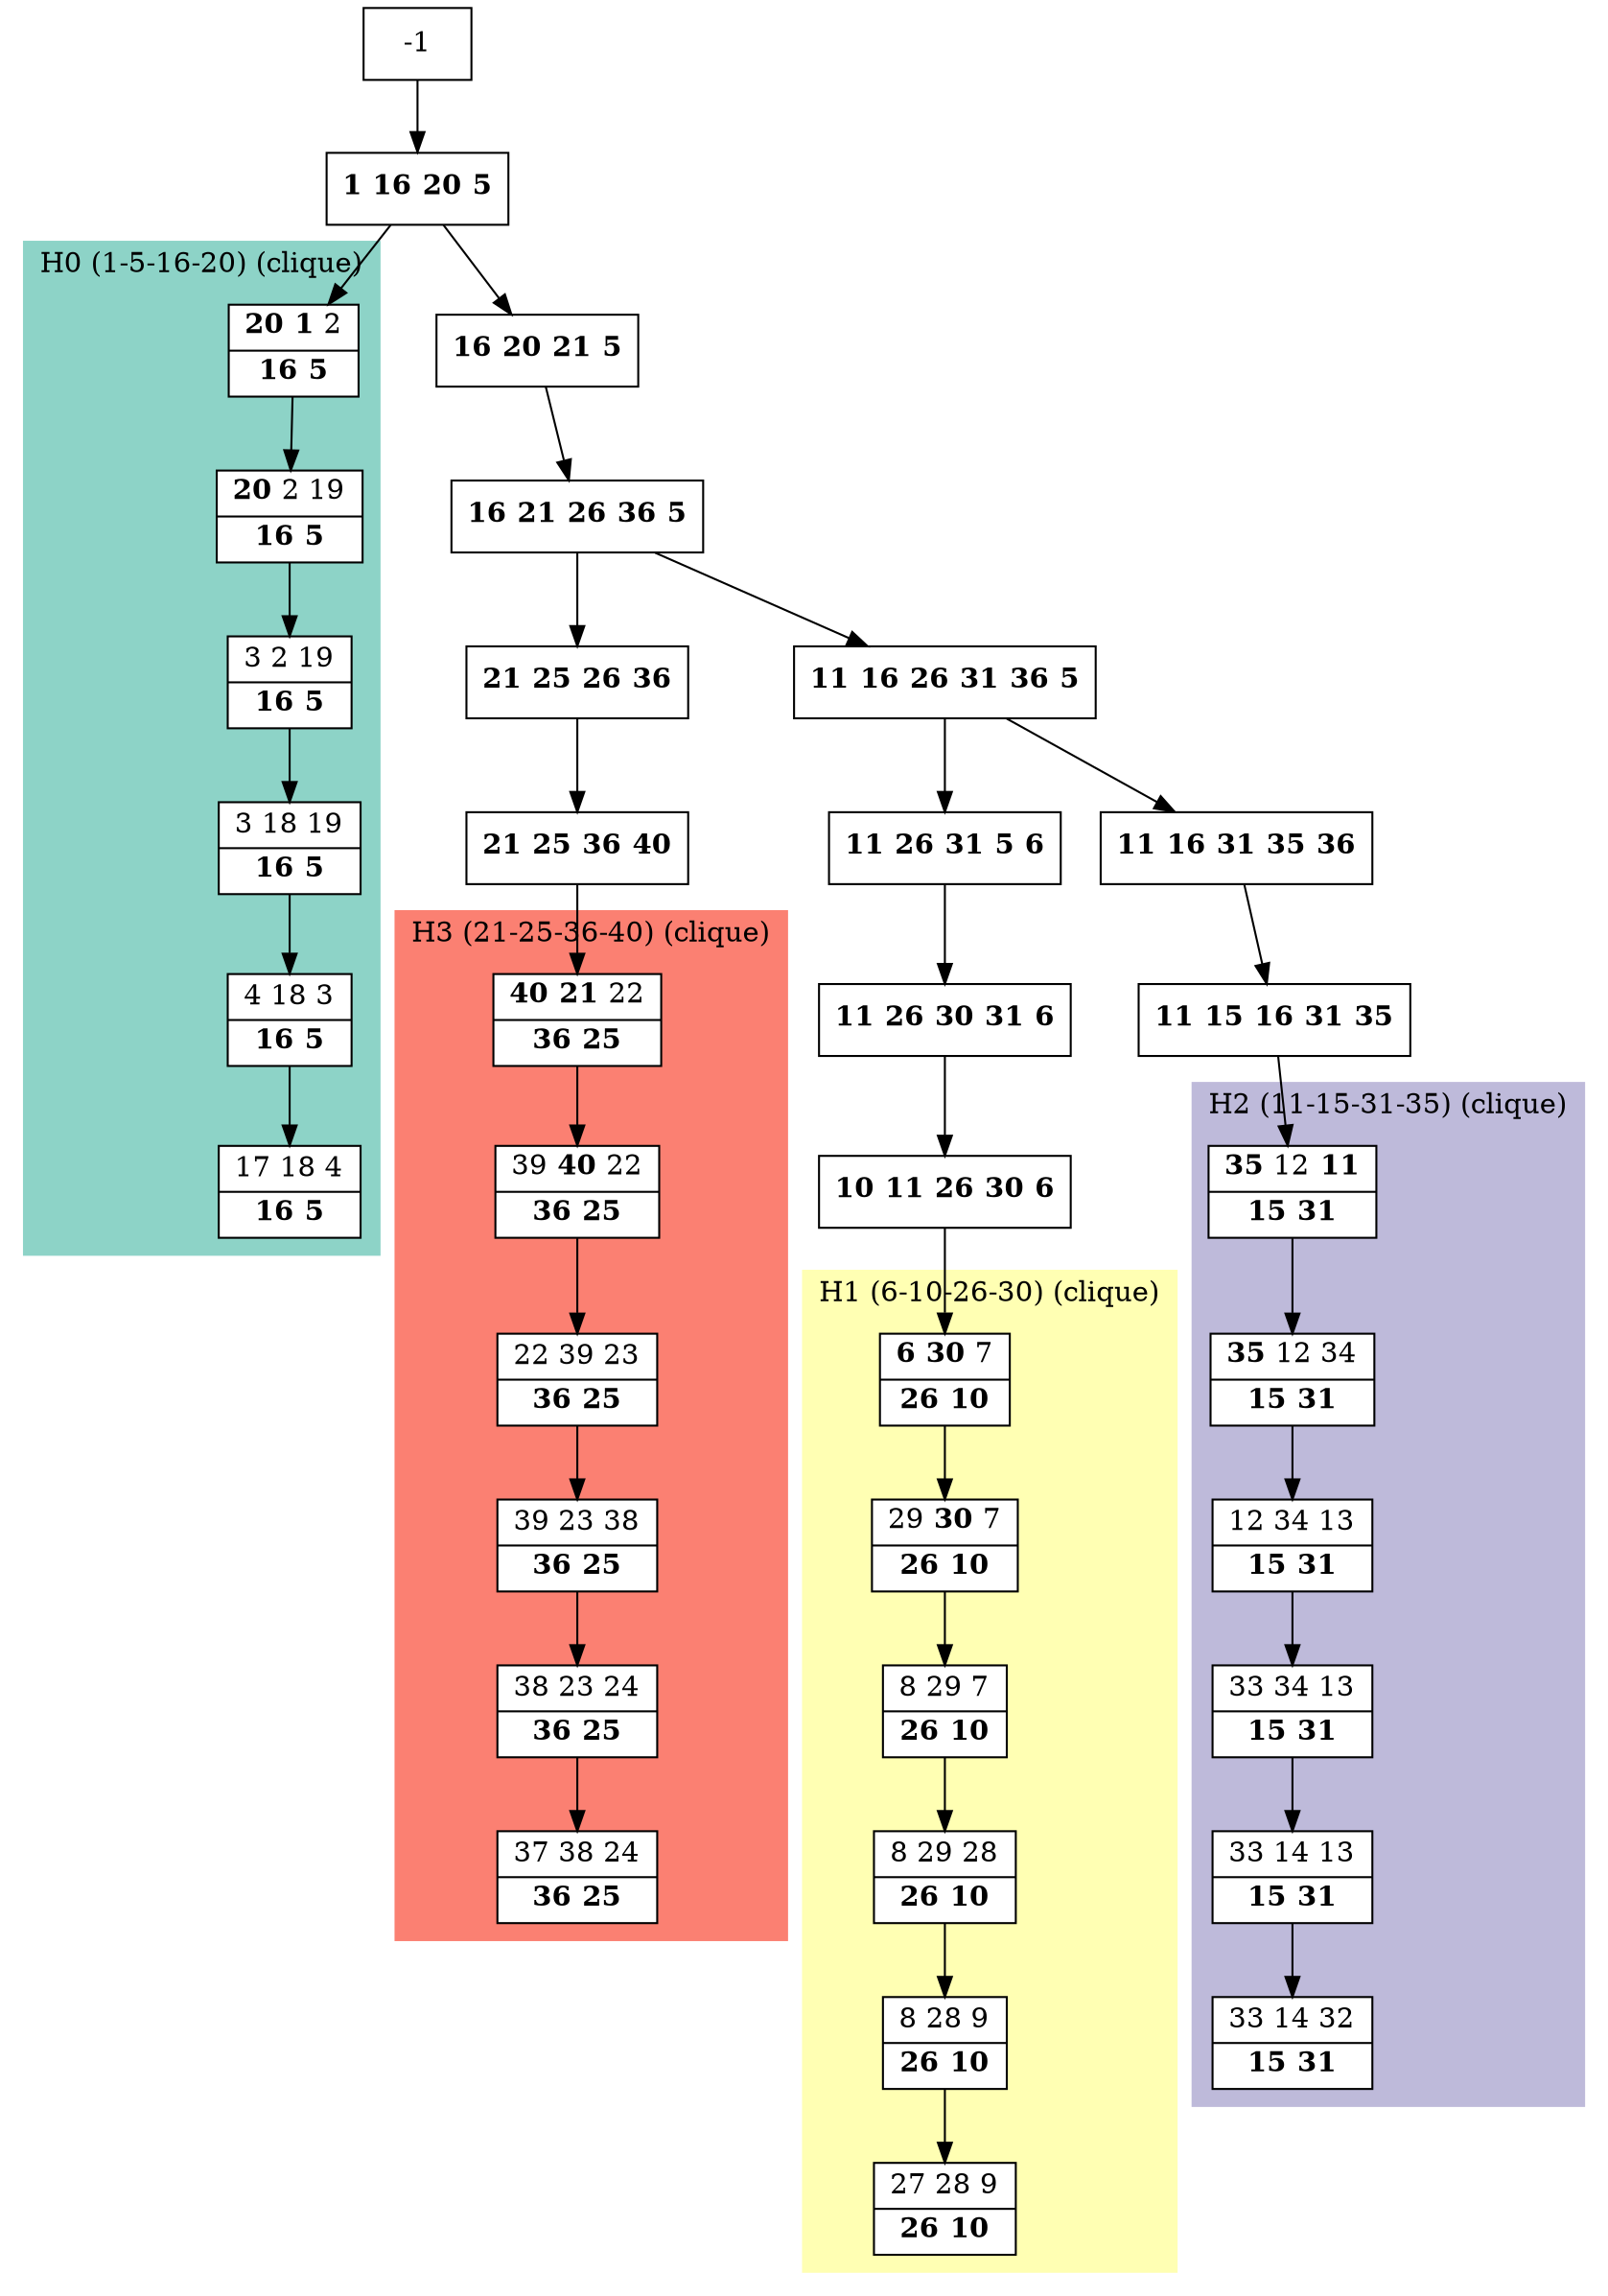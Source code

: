 digraph G {
    node [shape=box];
    subgraph cluster0 {
        node [style=filled,fillcolor=white];
        labeljust="l";
        style=filled;
        color="#8DD3C7";
        H0_0 -> H0_1 -> H0_2 -> H0_3 -> H0_4 -> H0_5;
        label="H0 (1-5-16-20) (clique)";
    }
    subgraph cluster1 {
        node [style=filled,fillcolor=white];
        labeljust="l";
        style=filled;
        color="#FFFFB3";
        H1_0 -> H1_1 -> H1_2 -> H1_3 -> H1_4 -> H1_5;
        label="H1 (6-10-26-30) (clique)";
    }
    subgraph cluster2 {
        node [style=filled,fillcolor=white];
        labeljust="l";
        style=filled;
        color="#BEBADA";
        H2_0 -> H2_1 -> H2_2 -> H2_3 -> H2_4 -> H2_5;
        label="H2 (11-15-31-35) (clique)";
    }
    subgraph cluster3 {
        node [style=filled,fillcolor=white];
        labeljust="l";
        style=filled;
        color="#FB8072";
        H3_0 -> H3_1 -> H3_2 -> H3_3 -> H3_4 -> H3_5;
        label="H3 (21-25-36-40) (clique)";
    }
     1 [shape=record,label= <{ <b>1</b> <b>16</b> <b>20</b> <b>5</b>}> ];
     -1  ->  1;
     H0_0 [shape=record,label= <{ <b>20</b> <b>1</b> 2|  <b>16</b> <b>5</b>}> ];
     1  ->  H0_0;
     H0_1 [shape=record,label= <{ <b>20</b> 2 19|  <b>16</b> <b>5</b>}> ];
     H0_2 [shape=record,label= <{ 3 2 19|  <b>16</b> <b>5</b>}> ];
     H0_3 [shape=record,label= <{ 3 18 19|  <b>16</b> <b>5</b>}> ];
     H0_4 [shape=record,label= <{ 4 18 3|  <b>16</b> <b>5</b>}> ];
     H0_5 [shape=record,label= <{ 17 18 4|  <b>16</b> <b>5</b>}> ];
     28 [shape=record,label= <{ <b>16</b> <b>20</b> <b>21</b> <b>5</b>}> ];
     1  ->  28;
     27 [shape=record,label= <{ <b>16</b> <b>21</b> <b>26</b> <b>36</b> <b>5</b>}> ];
     28  ->  27;
     18 [shape=record,label= <{ <b>11</b> <b>16</b> <b>26</b> <b>31</b> <b>36</b> <b>5</b>}> ];
     27  ->  18;
     9 [shape=record,label= <{ <b>11</b> <b>26</b> <b>31</b> <b>5</b> <b>6</b>}> ];
     18  ->  9;
     10 [shape=record,label= <{ <b>11</b> <b>26</b> <b>30</b> <b>31</b> <b>6</b>}> ];
     9  ->  10;
     11 [shape=record,label= <{ <b>10</b> <b>11</b> <b>26</b> <b>30</b> <b>6</b>}> ];
     10  ->  11;
     H1_0 [shape=record,label= <{ <b>6</b> <b>30</b> 7|  <b>26</b> <b>10</b>}> ];
     11  ->  H1_0;
     H1_1 [shape=record,label= <{ 29 <b>30</b> 7|  <b>26</b> <b>10</b>}> ];
     H1_2 [shape=record,label= <{ 8 29 7|  <b>26</b> <b>10</b>}> ];
     H1_3 [shape=record,label= <{ 8 29 28|  <b>26</b> <b>10</b>}> ];
     H1_4 [shape=record,label= <{ 8 28 9|  <b>26</b> <b>10</b>}> ];
     H1_5 [shape=record,label= <{ 27 28 9|  <b>26</b> <b>10</b>}> ];
     19 [shape=record,label= <{ <b>11</b> <b>16</b> <b>31</b> <b>35</b> <b>36</b>}> ];
     18  ->  19;
     20 [shape=record,label= <{ <b>11</b> <b>15</b> <b>16</b> <b>31</b> <b>35</b>}> ];
     19  ->  20;
     H2_0 [shape=record,label= <{ <b>35</b> 12 <b>11</b>|  <b>15</b> <b>31</b>}> ];
     20  ->  H2_0;
     H2_1 [shape=record,label= <{ <b>35</b> 12 34|  <b>15</b> <b>31</b>}> ];
     H2_2 [shape=record,label= <{ 12 34 13|  <b>15</b> <b>31</b>}> ];
     H2_3 [shape=record,label= <{ 33 34 13|  <b>15</b> <b>31</b>}> ];
     H2_4 [shape=record,label= <{ 33 14 13|  <b>15</b> <b>31</b>}> ];
     H2_5 [shape=record,label= <{ 33 14 32|  <b>15</b> <b>31</b>}> ];
     29 [shape=record,label= <{ <b>21</b> <b>25</b> <b>26</b> <b>36</b>}> ];
     27  ->  29;
     31 [shape=record,label= <{ <b>21</b> <b>25</b> <b>36</b> <b>40</b>}> ];
     29  ->  31;
     H3_0 [shape=record,label= <{ <b>40</b> <b>21</b> 22|  <b>36</b> <b>25</b>}> ];
     31  ->  H3_0;
     H3_1 [shape=record,label= <{ 39 <b>40</b> 22|  <b>36</b> <b>25</b>}> ];
     H3_2 [shape=record,label= <{ 22 39 23|  <b>36</b> <b>25</b>}> ];
     H3_3 [shape=record,label= <{ 39 23 38|  <b>36</b> <b>25</b>}> ];
     H3_4 [shape=record,label= <{ 38 23 24|  <b>36</b> <b>25</b>}> ];
     H3_5 [shape=record,label= <{ 37 38 24|  <b>36</b> <b>25</b>}> ];
}
